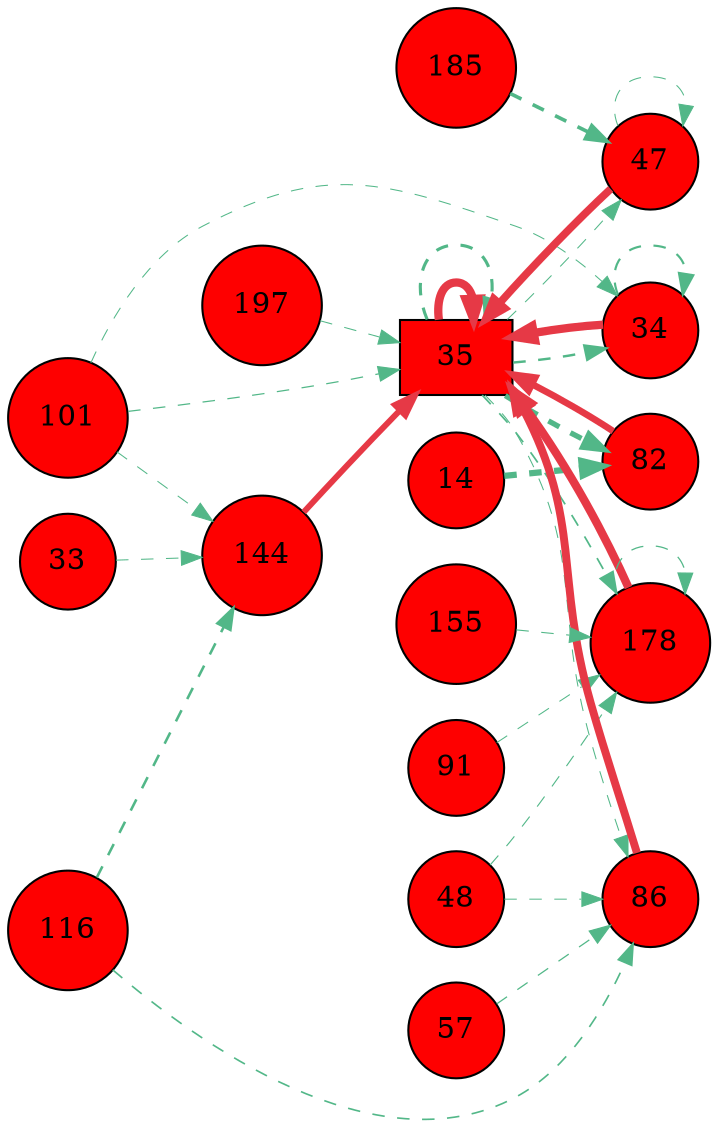 digraph G{
rankdir=LR;
33 [style=filled, shape=circle, fillcolor="#fe0000", label="33"];
34 [style=filled, shape=circle, fillcolor="#fe0000", label="34"];
35 [style=filled, shape=box, fillcolor="#fe0000", label="35"];
101 [style=filled, shape=circle, fillcolor="#fe0000", label="101"];
197 [style=filled, shape=circle, fillcolor="#fe0000", label="197"];
91 [style=filled, shape=circle, fillcolor="#fe0000", label="91"];
14 [style=filled, shape=circle, fillcolor="#fe0000", label="14"];
47 [style=filled, shape=circle, fillcolor="#fe0000", label="47"];
144 [style=filled, shape=circle, fillcolor="#fe0000", label="144"];
48 [style=filled, shape=circle, fillcolor="#fe0000", label="48"];
178 [style=filled, shape=circle, fillcolor="#fe0000", label="178"];
82 [style=filled, shape=circle, fillcolor="#fe0000", label="82"];
116 [style=filled, shape=circle, fillcolor="#fe0000", label="116"];
86 [style=filled, shape=circle, fillcolor="#fe0000", label="86"];
185 [style=filled, shape=circle, fillcolor="#fe0000", label="185"];
155 [style=filled, shape=circle, fillcolor="#fe0000", label="155"];
57 [style=filled, shape=circle, fillcolor="#fe0000", label="57"];
178 -> 35 [color="#e63946",penwidth=4.00];
35 -> 35 [color="#e63946",penwidth=3.99];
34 -> 35 [color="#e63946",penwidth=3.97];
86 -> 35 [color="#e63946",penwidth=3.80];
47 -> 35 [color="#e63946",penwidth=3.68];
82 -> 35 [color="#e63946",penwidth=3.22];
144 -> 35 [color="#e63946",penwidth=2.86];
35 -> 34 [color="#52b788",style=dashed,penwidth=1.17];
34 -> 34 [color="#52b788",style=dashed,penwidth=1.04];
101 -> 34 [color="#52b788",style=dashed,penwidth=0.50];
35 -> 35 [color="#52b788",style=dashed,penwidth=1.50];
101 -> 35 [color="#52b788",style=dashed,penwidth=0.60];
197 -> 35 [color="#52b788",style=dashed,penwidth=0.50];
185 -> 47 [color="#52b788",style=dashed,penwidth=1.76];
47 -> 47 [color="#52b788",style=dashed,penwidth=0.50];
35 -> 47 [color="#52b788",style=dashed,penwidth=0.50];
116 -> 144 [color="#52b788",style=dashed,penwidth=1.24];
33 -> 144 [color="#52b788",style=dashed,penwidth=0.50];
101 -> 144 [color="#52b788",style=dashed,penwidth=0.50];
35 -> 178 [color="#52b788",style=dashed,penwidth=0.83];
178 -> 178 [color="#52b788",style=dashed,penwidth=0.61];
48 -> 178 [color="#52b788",style=dashed,penwidth=0.54];
155 -> 178 [color="#52b788",style=dashed,penwidth=0.53];
91 -> 178 [color="#52b788",style=dashed,penwidth=0.50];
14 -> 82 [color="#52b788",style=dashed,penwidth=3.00];
35 -> 82 [color="#52b788",style=dashed,penwidth=2.57];
116 -> 86 [color="#52b788",style=dashed,penwidth=0.79];
57 -> 86 [color="#52b788",style=dashed,penwidth=0.61];
48 -> 86 [color="#52b788",style=dashed,penwidth=0.50];
35 -> 86 [color="#52b788",style=dashed,penwidth=0.50];
}